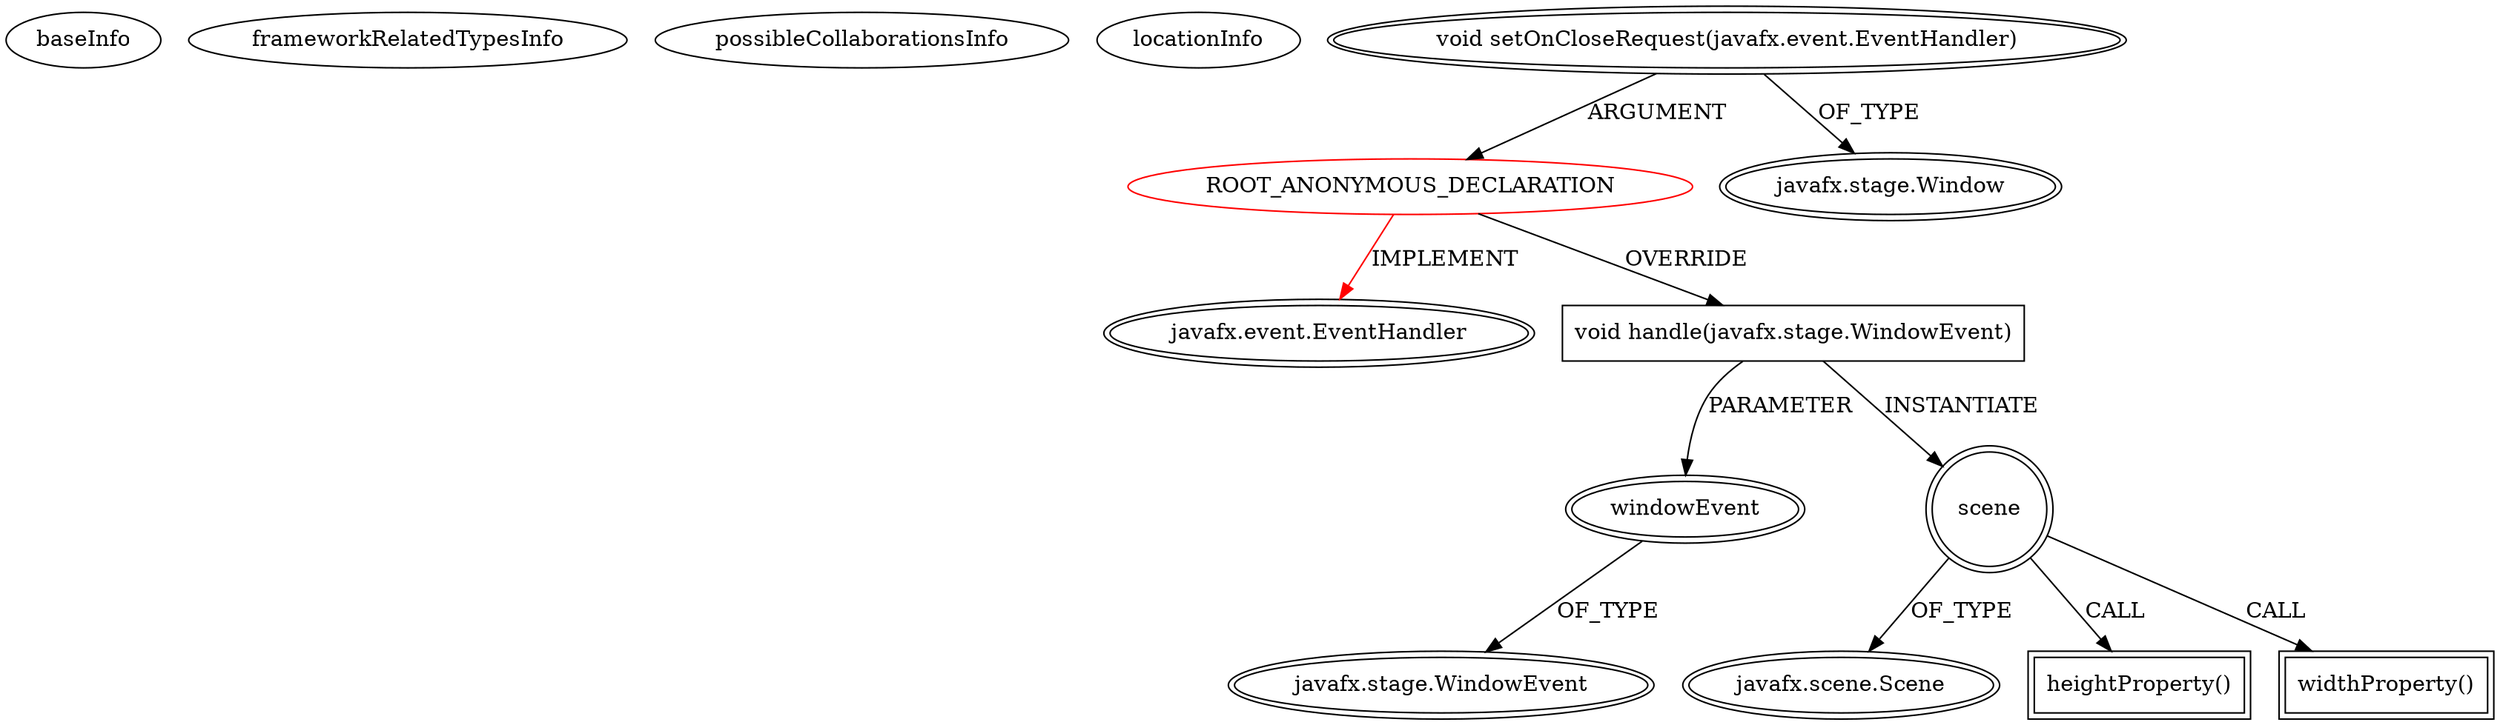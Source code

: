 digraph {
baseInfo[graphId=2742,category="extension_graph",isAnonymous=true,possibleRelation=false]
frameworkRelatedTypesInfo[0="javafx.event.EventHandler"]
possibleCollaborationsInfo[]
locationInfo[projectName="gleba-cppoints",filePath="/gleba-cppoints/cppoints-master/src/cpapp/Main.java",contextSignature="void start(javafx.stage.Stage)",graphId="2742"]
0[label="ROOT_ANONYMOUS_DECLARATION",vertexType="ROOT_ANONYMOUS_DECLARATION",isFrameworkType=false,color=red]
1[label="javafx.event.EventHandler",vertexType="FRAMEWORK_INTERFACE_TYPE",isFrameworkType=true,peripheries=2]
2[label="void setOnCloseRequest(javafx.event.EventHandler)",vertexType="OUTSIDE_CALL",isFrameworkType=true,peripheries=2]
3[label="javafx.stage.Window",vertexType="FRAMEWORK_CLASS_TYPE",isFrameworkType=true,peripheries=2]
4[label="void handle(javafx.stage.WindowEvent)",vertexType="OVERRIDING_METHOD_DECLARATION",isFrameworkType=false,shape=box]
5[label="windowEvent",vertexType="PARAMETER_DECLARATION",isFrameworkType=true,peripheries=2]
6[label="javafx.stage.WindowEvent",vertexType="FRAMEWORK_CLASS_TYPE",isFrameworkType=true,peripheries=2]
7[label="scene",vertexType="VARIABLE_EXPRESION",isFrameworkType=true,peripheries=2,shape=circle]
9[label="javafx.scene.Scene",vertexType="FRAMEWORK_CLASS_TYPE",isFrameworkType=true,peripheries=2]
8[label="heightProperty()",vertexType="INSIDE_CALL",isFrameworkType=true,peripheries=2,shape=box]
11[label="widthProperty()",vertexType="INSIDE_CALL",isFrameworkType=true,peripheries=2,shape=box]
0->1[label="IMPLEMENT",color=red]
2->0[label="ARGUMENT"]
2->3[label="OF_TYPE"]
0->4[label="OVERRIDE"]
5->6[label="OF_TYPE"]
4->5[label="PARAMETER"]
4->7[label="INSTANTIATE"]
7->9[label="OF_TYPE"]
7->8[label="CALL"]
7->11[label="CALL"]
}

